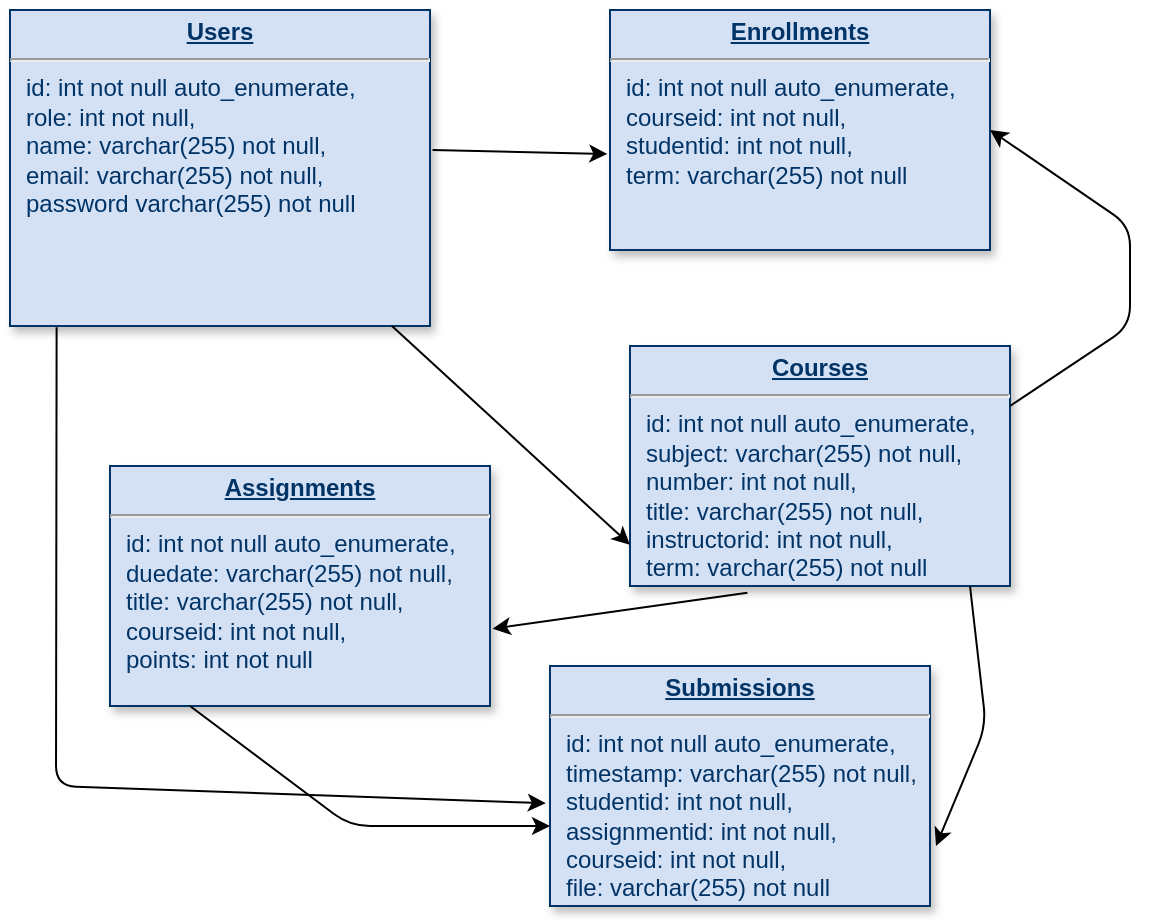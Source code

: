 <mxfile version="10.6.7" type="google"><diagram name="Page-1" id="efa7a0a1-bf9b-a30e-e6df-94a7791c09e9"><mxGraphModel dx="754" dy="467" grid="1" gridSize="10" guides="1" tooltips="1" connect="1" arrows="1" fold="1" page="1" pageScale="1" pageWidth="826" pageHeight="1169" background="#ffffff" math="0" shadow="0"><root><mxCell id="0"/><mxCell id="1" parent="0"/><mxCell id="19" value="&lt;p style=&quot;margin: 0px ; margin-top: 4px ; text-align: center ; text-decoration: underline&quot;&gt;&lt;b&gt;Courses&lt;/b&gt;&lt;/p&gt;&lt;hr&gt;&lt;p style=&quot;margin: 0px ; margin-left: 8px&quot;&gt;id: int not null auto_enumerate,&lt;/p&gt;&lt;p style=&quot;margin: 0px ; margin-left: 8px&quot;&gt;subject: varchar(255) not null,&lt;/p&gt;&lt;p style=&quot;margin: 0px ; margin-left: 8px&quot;&gt;number: int not null,&lt;/p&gt;&lt;p style=&quot;margin: 0px ; margin-left: 8px&quot;&gt;title: varchar(255) not null,&lt;/p&gt;&lt;p style=&quot;margin: 0px ; margin-left: 8px&quot;&gt;instructorid: int not null,&lt;/p&gt;&lt;p style=&quot;margin: 0px ; margin-left: 8px&quot;&gt;term: varchar(255) not null&lt;/p&gt;" style="verticalAlign=top;align=left;overflow=fill;fontSize=12;fontFamily=Helvetica;html=1;strokeColor=#003366;shadow=1;fillColor=#D4E1F5;fontColor=#003366" parent="1" vertex="1"><mxGeometry x="350" y="190" width="190" height="120" as="geometry"/></mxCell><mxCell id="25" value="&lt;p style=&quot;margin: 0px ; margin-top: 4px ; text-align: center ; text-decoration: underline&quot;&gt;&lt;b&gt;Users&lt;/b&gt;&lt;/p&gt;&lt;hr&gt;&lt;p style=&quot;margin: 0px ; margin-left: 8px&quot;&gt;id: int not null auto_enumerate,&lt;/p&gt;&lt;p style=&quot;margin: 0px ; margin-left: 8px&quot;&gt;role: int not null,&lt;/p&gt;&lt;p style=&quot;margin: 0px ; margin-left: 8px&quot;&gt;name: varchar(255) not null,&lt;/p&gt;&lt;p style=&quot;margin: 0px ; margin-left: 8px&quot;&gt;email: varchar(255) not null,&lt;/p&gt;&lt;p style=&quot;margin: 0px ; margin-left: 8px&quot;&gt;password varchar(255) not null&lt;/p&gt;" style="verticalAlign=top;align=left;overflow=fill;fontSize=12;fontFamily=Helvetica;html=1;strokeColor=#003366;shadow=1;fillColor=#D4E1F5;fontColor=#003366" parent="1" vertex="1"><mxGeometry x="40" y="22" width="210" height="158" as="geometry"/></mxCell><mxCell id="12b_yCscyyGLQSQjViFr-115" value="&lt;p style=&quot;margin: 0px ; margin-top: 4px ; text-align: center ; text-decoration: underline&quot;&gt;&lt;b&gt;Assignments&lt;/b&gt;&lt;/p&gt;&lt;hr&gt;&lt;p style=&quot;margin: 0px ; margin-left: 8px&quot;&gt;id: int not null auto_enumerate,&lt;/p&gt;&lt;p style=&quot;margin: 0px ; margin-left: 8px&quot;&gt;duedate: varchar(255) not null,&lt;/p&gt;&lt;p style=&quot;margin: 0px ; margin-left: 8px&quot;&gt;title: varchar(255) not null,&lt;/p&gt;&lt;p style=&quot;margin: 0px ; margin-left: 8px&quot;&gt;courseid: int not null,&lt;/p&gt;&lt;p style=&quot;margin: 0px ; margin-left: 8px&quot;&gt;points: int not null&lt;/p&gt;" style="verticalAlign=top;align=left;overflow=fill;fontSize=12;fontFamily=Helvetica;html=1;strokeColor=#003366;shadow=1;fillColor=#D4E1F5;fontColor=#003366" vertex="1" parent="1"><mxGeometry x="90" y="250" width="190" height="120" as="geometry"/></mxCell><mxCell id="12b_yCscyyGLQSQjViFr-116" value="&lt;p style=&quot;margin: 0px ; margin-top: 4px ; text-align: center ; text-decoration: underline&quot;&gt;&lt;b&gt;Enrollments&lt;/b&gt;&lt;/p&gt;&lt;hr&gt;&lt;p style=&quot;margin: 0px ; margin-left: 8px&quot;&gt;id: int not null auto_enumerate,&lt;/p&gt;&lt;p style=&quot;margin: 0px ; margin-left: 8px&quot;&gt;courseid: int not null,&lt;/p&gt;&lt;p style=&quot;margin: 0px ; margin-left: 8px&quot;&gt;studentid: int not null,&lt;/p&gt;&lt;p style=&quot;margin: 0px ; margin-left: 8px&quot;&gt;term: varchar(255) not null&lt;/p&gt;" style="verticalAlign=top;align=left;overflow=fill;fontSize=12;fontFamily=Helvetica;html=1;strokeColor=#003366;shadow=1;fillColor=#D4E1F5;fontColor=#003366" vertex="1" parent="1"><mxGeometry x="340" y="22" width="190" height="120" as="geometry"/></mxCell><mxCell id="12b_yCscyyGLQSQjViFr-117" value="&lt;p style=&quot;margin: 0px ; margin-top: 4px ; text-align: center ; text-decoration: underline&quot;&gt;&lt;b&gt;Submissions&lt;/b&gt;&lt;/p&gt;&lt;hr&gt;&lt;p style=&quot;margin: 0px ; margin-left: 8px&quot;&gt;id: int not null auto_enumerate,&lt;/p&gt;&lt;p style=&quot;margin: 0px ; margin-left: 8px&quot;&gt;timestamp: varchar(255) not null,&lt;/p&gt;&lt;p style=&quot;margin: 0px ; margin-left: 8px&quot;&gt;studentid: int not null,&lt;/p&gt;&lt;p style=&quot;margin: 0px ; margin-left: 8px&quot;&gt;assignmentid: int not null,&lt;/p&gt;&lt;p style=&quot;margin: 0px ; margin-left: 8px&quot;&gt;courseid: int not null,&lt;/p&gt;&lt;p style=&quot;margin: 0px ; margin-left: 8px&quot;&gt;file: varchar(255) not null&lt;/p&gt;" style="verticalAlign=top;align=left;overflow=fill;fontSize=12;fontFamily=Helvetica;html=1;strokeColor=#003366;shadow=1;fillColor=#D4E1F5;fontColor=#003366" vertex="1" parent="1"><mxGeometry x="310" y="350" width="190" height="120" as="geometry"/></mxCell><mxCell id="12b_yCscyyGLQSQjViFr-118" value="" style="endArrow=classic;html=1;exitX=0.111;exitY=1.004;exitDx=0;exitDy=0;exitPerimeter=0;entryX=-0.011;entryY=0.572;entryDx=0;entryDy=0;entryPerimeter=0;" edge="1" parent="1" source="25" target="12b_yCscyyGLQSQjViFr-117"><mxGeometry width="50" height="50" relative="1" as="geometry"><mxPoint x="40" y="540" as="sourcePoint"/><mxPoint x="190" y="280" as="targetPoint"/><Array as="points"><mxPoint x="63" y="410"/></Array></mxGeometry></mxCell><mxCell id="12b_yCscyyGLQSQjViFr-119" value="" style="endArrow=classic;html=1;" edge="1" parent="1"><mxGeometry width="50" height="50" relative="1" as="geometry"><mxPoint x="130" y="370" as="sourcePoint"/><mxPoint x="310" y="430" as="targetPoint"/><Array as="points"><mxPoint x="210" y="430"/></Array></mxGeometry></mxCell><mxCell id="12b_yCscyyGLQSQjViFr-120" value="" style="endArrow=classic;html=1;" edge="1" parent="1"><mxGeometry width="50" height="50" relative="1" as="geometry"><mxPoint x="520" y="310" as="sourcePoint"/><mxPoint x="503" y="440" as="targetPoint"/><Array as="points"><mxPoint x="528" y="380"/></Array></mxGeometry></mxCell><mxCell id="12b_yCscyyGLQSQjViFr-121" value="" style="endArrow=classic;html=1;entryX=-0.007;entryY=0.6;entryDx=0;entryDy=0;entryPerimeter=0;exitX=1.006;exitY=0.443;exitDx=0;exitDy=0;exitPerimeter=0;" edge="1" parent="1" source="25" target="12b_yCscyyGLQSQjViFr-116"><mxGeometry width="50" height="50" relative="1" as="geometry"><mxPoint x="40" y="540" as="sourcePoint"/><mxPoint x="90" y="490" as="targetPoint"/></mxGeometry></mxCell><mxCell id="12b_yCscyyGLQSQjViFr-122" value="" style="endArrow=classic;html=1;entryX=1;entryY=0.5;entryDx=0;entryDy=0;exitX=1;exitY=0.25;exitDx=0;exitDy=0;" edge="1" parent="1" source="19" target="12b_yCscyyGLQSQjViFr-116"><mxGeometry width="50" height="50" relative="1" as="geometry"><mxPoint x="40" y="540" as="sourcePoint"/><mxPoint x="90" y="490" as="targetPoint"/><Array as="points"><mxPoint x="600" y="180"/><mxPoint x="600" y="130"/></Array></mxGeometry></mxCell><mxCell id="12b_yCscyyGLQSQjViFr-123" value="" style="endArrow=classic;html=1;entryX=0;entryY=0.828;entryDx=0;entryDy=0;entryPerimeter=0;" edge="1" parent="1" source="25" target="19"><mxGeometry width="50" height="50" relative="1" as="geometry"><mxPoint x="40" y="540" as="sourcePoint"/><mxPoint x="90" y="490" as="targetPoint"/></mxGeometry></mxCell><mxCell id="12b_yCscyyGLQSQjViFr-124" value="" style="endArrow=classic;html=1;entryX=1.007;entryY=0.678;entryDx=0;entryDy=0;entryPerimeter=0;exitX=0.309;exitY=1.028;exitDx=0;exitDy=0;exitPerimeter=0;" edge="1" parent="1" source="19" target="12b_yCscyyGLQSQjViFr-115"><mxGeometry width="50" height="50" relative="1" as="geometry"><mxPoint x="40" y="540" as="sourcePoint"/><mxPoint x="90" y="490" as="targetPoint"/></mxGeometry></mxCell></root></mxGraphModel></diagram></mxfile>